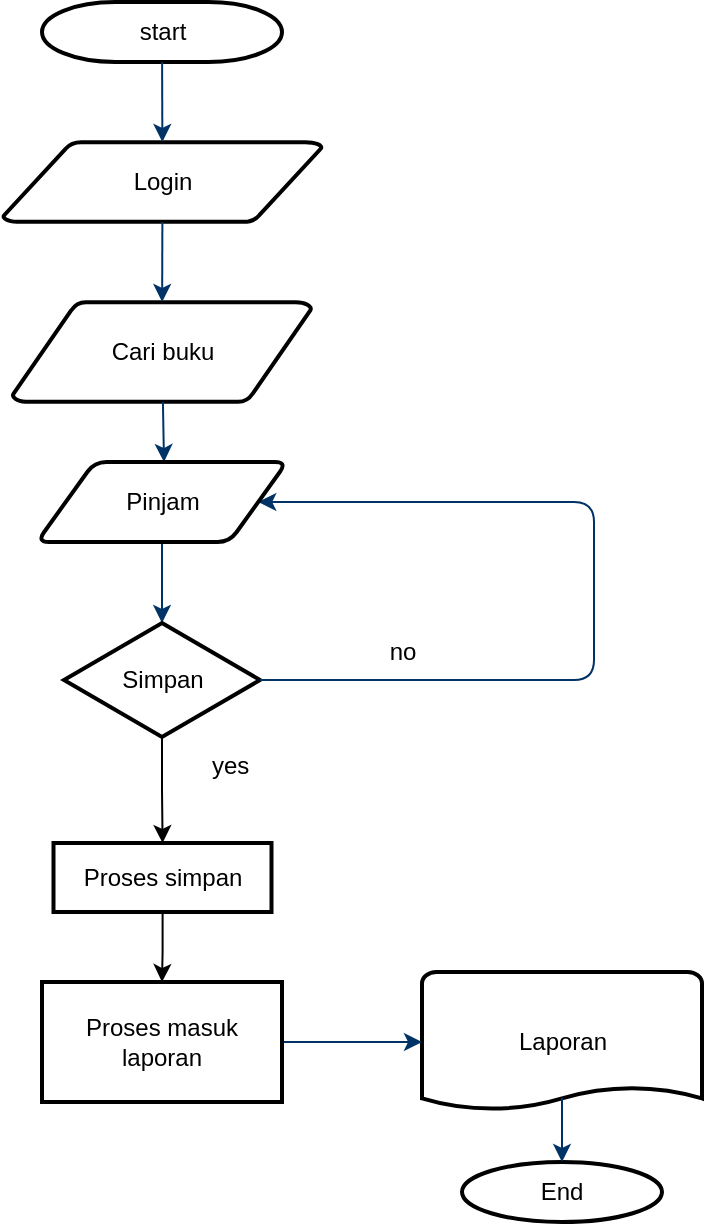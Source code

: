 <mxfile version="23.1.5" type="device">
  <diagram id="6a731a19-8d31-9384-78a2-239565b7b9f0" name="Page-1">
    <mxGraphModel dx="880" dy="468" grid="1" gridSize="10" guides="1" tooltips="1" connect="1" arrows="1" fold="1" page="1" pageScale="1" pageWidth="1169" pageHeight="827" background="none" math="0" shadow="0">
      <root>
        <mxCell id="0" />
        <mxCell id="1" parent="0" />
        <mxCell id="2" value="start" style="shape=mxgraph.flowchart.terminator;strokeWidth=2;gradientColor=none;gradientDirection=north;fontStyle=0;html=1;" parent="1" vertex="1">
          <mxGeometry x="260" y="60" width="120" height="30" as="geometry" />
        </mxCell>
        <mxCell id="3" value="Login" style="shape=mxgraph.flowchart.data;strokeWidth=2;gradientColor=none;gradientDirection=north;fontStyle=0;html=1;" parent="1" vertex="1">
          <mxGeometry x="240.5" y="130" width="159.5" height="40" as="geometry" />
        </mxCell>
        <mxCell id="5" value="Cari buku" style="shape=mxgraph.flowchart.data;strokeWidth=2;gradientColor=none;gradientDirection=north;fontStyle=0;html=1;" parent="1" vertex="1">
          <mxGeometry x="245.25" y="210" width="149.5" height="50" as="geometry" />
        </mxCell>
        <mxCell id="7" style="fontStyle=1;strokeColor=#003366;strokeWidth=1;html=1;" parent="1" source="2" target="3" edge="1">
          <mxGeometry relative="1" as="geometry" />
        </mxCell>
        <mxCell id="8" style="fontStyle=1;strokeColor=#003366;strokeWidth=1;html=1;" parent="1" source="3" target="5" edge="1">
          <mxGeometry relative="1" as="geometry" />
        </mxCell>
        <mxCell id="9" style="entryX=0.5;entryY=0;entryPerimeter=0;fontStyle=1;strokeColor=#003366;strokeWidth=1;html=1;" parent="1" source="5" edge="1">
          <mxGeometry relative="1" as="geometry">
            <mxPoint x="321" y="290" as="targetPoint" />
          </mxGeometry>
        </mxCell>
        <mxCell id="11" value="yes" style="text;fontStyle=0;html=1;strokeColor=none;gradientColor=none;fillColor=none;strokeWidth=2;" parent="1" vertex="1">
          <mxGeometry x="342.5" y="427.5" width="40" height="26" as="geometry" />
        </mxCell>
        <mxCell id="15" value="Laporan" style="shape=mxgraph.flowchart.document;strokeWidth=2;gradientColor=none;gradientDirection=north;fontStyle=0;html=1;" parent="1" vertex="1">
          <mxGeometry x="450" y="545" width="140" height="70" as="geometry" />
        </mxCell>
        <mxCell id="16" value="" style="edgeStyle=elbowEdgeStyle;elbow=horizontal;exitX=1;exitY=0.5;fontStyle=1;strokeColor=#003366;strokeWidth=1;html=1;exitDx=0;exitDy=0;" parent="1" source="8K6KQIYLeMS0DCeynw6D-62" target="15" edge="1">
          <mxGeometry width="100" height="100" as="geometry">
            <mxPoint x="384.395" y="550" as="sourcePoint" />
            <mxPoint x="100" as="targetPoint" />
          </mxGeometry>
        </mxCell>
        <mxCell id="8K6KQIYLeMS0DCeynw6D-56" value="" style="edgeStyle=elbowEdgeStyle;elbow=horizontal;fontColor=#001933;fontStyle=1;strokeColor=#003366;strokeWidth=1;html=1;exitX=0.5;exitY=1;exitDx=0;exitDy=0;" parent="1" source="IlJeSVx5xPSjNeApjhoX-16" target="8K6KQIYLeMS0DCeynw6D-55" edge="1">
          <mxGeometry width="100" height="100" as="geometry">
            <mxPoint x="321" y="347" as="sourcePoint" />
            <mxPoint x="321" y="510" as="targetPoint" />
          </mxGeometry>
        </mxCell>
        <mxCell id="8K6KQIYLeMS0DCeynw6D-61" value="" style="edgeStyle=orthogonalEdgeStyle;rounded=0;orthogonalLoop=1;jettySize=auto;html=1;" parent="1" source="8K6KQIYLeMS0DCeynw6D-55" target="8K6KQIYLeMS0DCeynw6D-60" edge="1">
          <mxGeometry relative="1" as="geometry" />
        </mxCell>
        <mxCell id="8K6KQIYLeMS0DCeynw6D-55" value="Simpan" style="shape=mxgraph.flowchart.decision;strokeWidth=2;gradientColor=none;gradientDirection=north;fontStyle=0;html=1;" parent="1" vertex="1">
          <mxGeometry x="271" y="370.5" width="98" height="57" as="geometry" />
        </mxCell>
        <mxCell id="8K6KQIYLeMS0DCeynw6D-58" value="" style="edgeStyle=elbowEdgeStyle;elbow=horizontal;exitX=1;exitY=0.5;exitPerimeter=0;fontStyle=1;strokeColor=#003366;strokeWidth=1;html=1;entryX=1;entryY=0.5;entryDx=0;entryDy=0;exitDx=0;exitDy=0;" parent="1" source="8K6KQIYLeMS0DCeynw6D-55" target="IlJeSVx5xPSjNeApjhoX-16" edge="1">
          <mxGeometry x="381" y="28.5" width="100" height="100" as="geometry">
            <mxPoint x="380" y="329" as="sourcePoint" />
            <mxPoint x="536" y="347" as="targetPoint" />
            <Array as="points">
              <mxPoint x="536" y="390" />
            </Array>
          </mxGeometry>
        </mxCell>
        <mxCell id="8K6KQIYLeMS0DCeynw6D-59" value="no" style="text;fontStyle=0;html=1;strokeColor=none;gradientColor=none;fillColor=none;strokeWidth=2;align=center;" parent="1" vertex="1">
          <mxGeometry x="420" y="370.5" width="40" height="26" as="geometry" />
        </mxCell>
        <mxCell id="8K6KQIYLeMS0DCeynw6D-63" value="" style="edgeStyle=orthogonalEdgeStyle;rounded=0;orthogonalLoop=1;jettySize=auto;html=1;" parent="1" source="8K6KQIYLeMS0DCeynw6D-60" target="8K6KQIYLeMS0DCeynw6D-62" edge="1">
          <mxGeometry relative="1" as="geometry" />
        </mxCell>
        <mxCell id="8K6KQIYLeMS0DCeynw6D-60" value="Proses simpan" style="whiteSpace=wrap;html=1;strokeWidth=2;gradientColor=none;gradientDirection=north;fontStyle=0;" parent="1" vertex="1">
          <mxGeometry x="265.75" y="480.5" width="109" height="34.5" as="geometry" />
        </mxCell>
        <mxCell id="8K6KQIYLeMS0DCeynw6D-62" value="Proses masuk laporan" style="whiteSpace=wrap;html=1;strokeWidth=2;gradientColor=none;gradientDirection=north;fontStyle=0;" parent="1" vertex="1">
          <mxGeometry x="260" y="550" width="120" height="60" as="geometry" />
        </mxCell>
        <mxCell id="8K6KQIYLeMS0DCeynw6D-65" value="End" style="strokeWidth=2;html=1;shape=mxgraph.flowchart.start_1;whiteSpace=wrap;" parent="1" vertex="1">
          <mxGeometry x="470" y="640" width="100" height="30" as="geometry" />
        </mxCell>
        <mxCell id="8K6KQIYLeMS0DCeynw6D-66" value="" style="edgeStyle=elbowEdgeStyle;elbow=horizontal;exitX=0.5;exitY=0.9;fontStyle=1;strokeColor=#003366;strokeWidth=1;html=1;exitDx=0;exitDy=0;exitPerimeter=0;entryX=0.5;entryY=0;entryDx=0;entryDy=0;entryPerimeter=0;" parent="1" source="15" target="8K6KQIYLeMS0DCeynw6D-65" edge="1">
          <mxGeometry width="100" height="100" as="geometry">
            <mxPoint x="390" y="590" as="sourcePoint" />
            <mxPoint x="460" y="590" as="targetPoint" />
          </mxGeometry>
        </mxCell>
        <mxCell id="IlJeSVx5xPSjNeApjhoX-16" value="Pinjam" style="shape=parallelogram;html=1;strokeWidth=2;perimeter=parallelogramPerimeter;whiteSpace=wrap;rounded=1;arcSize=12;size=0.23;" vertex="1" parent="1">
          <mxGeometry x="257.5" y="290" width="125" height="40" as="geometry" />
        </mxCell>
      </root>
    </mxGraphModel>
  </diagram>
</mxfile>
